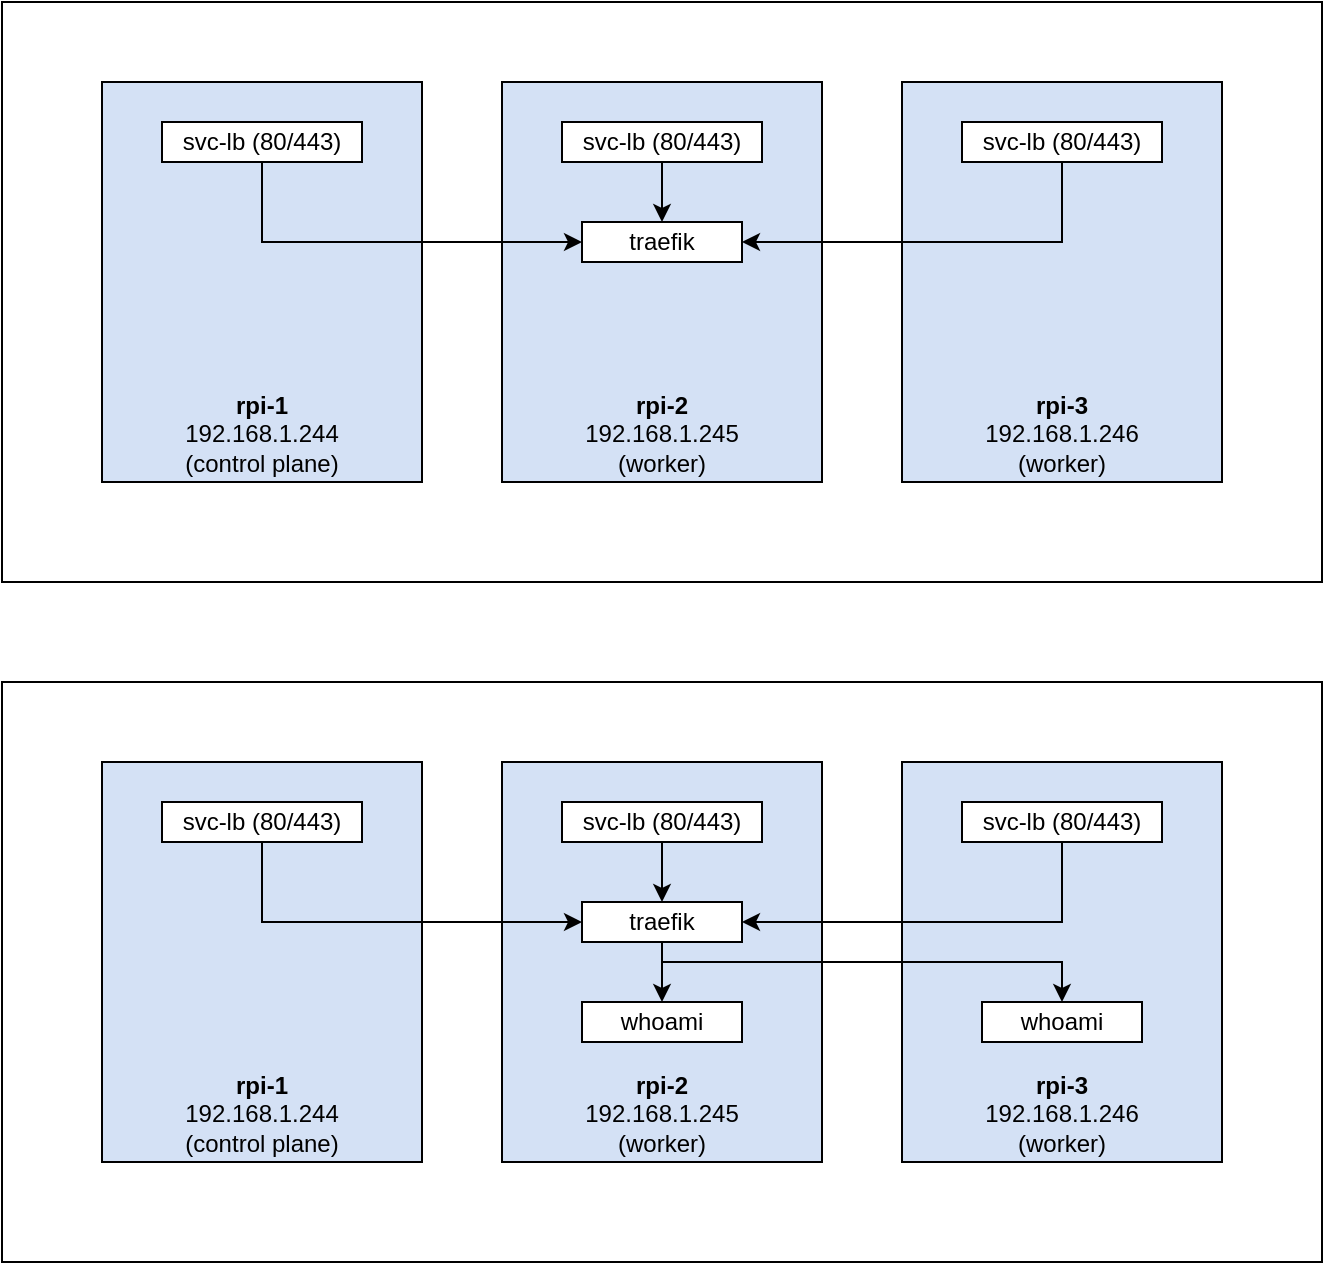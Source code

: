 <mxfile version="14.6.13" type="device" pages="5"><diagram id="PY2bVYYAiQNlMiUQ1aTb" name="Old"><mxGraphModel dx="946" dy="680" grid="1" gridSize="10" guides="1" tooltips="1" connect="1" arrows="1" fold="1" page="1" pageScale="1" pageWidth="850" pageHeight="1100" math="0" shadow="0"><root><mxCell id="0"/><mxCell id="1" parent="0"/><mxCell id="g8G8smOASq6U23NwEv4T-34" value="" style="rounded=0;whiteSpace=wrap;html=1;labelBackgroundColor=#FFFFFF;fillColor=#FFFFFF;" parent="1" vertex="1"><mxGeometry x="50" y="500" width="660" height="290" as="geometry"/></mxCell><mxCell id="g8G8smOASq6U23NwEv4T-33" value="" style="rounded=0;whiteSpace=wrap;html=1;labelBackgroundColor=#FFFFFF;fillColor=#FFFFFF;" parent="1" vertex="1"><mxGeometry x="50" y="160" width="660" height="290" as="geometry"/></mxCell><mxCell id="g8G8smOASq6U23NwEv4T-2" value="&lt;div&gt;&lt;b&gt;rpi-1&lt;/b&gt;&lt;/div&gt;&lt;div&gt;192.168.1.244&lt;/div&gt;&lt;div&gt;(control plane)&lt;br&gt;&lt;/div&gt;" style="rounded=0;whiteSpace=wrap;html=1;verticalAlign=bottom;fillColor=#D4E1F5;" parent="1" vertex="1"><mxGeometry x="100" y="200" width="160" height="200" as="geometry"/></mxCell><mxCell id="g8G8smOASq6U23NwEv4T-3" value="&lt;div&gt;&lt;b&gt;rpi-2&lt;/b&gt;&lt;/div&gt;&lt;div&gt;192.168.1.245&lt;/div&gt;&lt;div&gt;(worker)&lt;br&gt;&lt;/div&gt;" style="rounded=0;whiteSpace=wrap;html=1;verticalAlign=bottom;fillColor=#D4E1F5;" parent="1" vertex="1"><mxGeometry x="300" y="200" width="160" height="200" as="geometry"/></mxCell><mxCell id="g8G8smOASq6U23NwEv4T-4" value="&lt;div&gt;&lt;b&gt;rpi-3&lt;/b&gt;&lt;/div&gt;&lt;div&gt;192.168.1.246&lt;/div&gt;&lt;div&gt;(worker)&lt;br&gt;&lt;/div&gt;" style="rounded=0;whiteSpace=wrap;html=1;verticalAlign=bottom;fillColor=#D4E1F5;" parent="1" vertex="1"><mxGeometry x="500" y="200" width="160" height="200" as="geometry"/></mxCell><mxCell id="g8G8smOASq6U23NwEv4T-6" value="traefik" style="rounded=0;whiteSpace=wrap;html=1;labelBackgroundColor=#FFFFFF;fillColor=#FFFFFF;" parent="1" vertex="1"><mxGeometry x="340" y="270" width="80" height="20" as="geometry"/></mxCell><mxCell id="g8G8smOASq6U23NwEv4T-11" style="edgeStyle=orthogonalEdgeStyle;rounded=0;orthogonalLoop=1;jettySize=auto;html=1;exitX=0.5;exitY=1;exitDx=0;exitDy=0;entryX=0;entryY=0.5;entryDx=0;entryDy=0;" parent="1" source="g8G8smOASq6U23NwEv4T-7" target="g8G8smOASq6U23NwEv4T-6" edge="1"><mxGeometry relative="1" as="geometry"/></mxCell><mxCell id="g8G8smOASq6U23NwEv4T-7" value="svc-lb (80/443)" style="rounded=0;whiteSpace=wrap;html=1;labelBackgroundColor=#FFFFFF;fillColor=#FFFFFF;" parent="1" vertex="1"><mxGeometry x="130" y="220" width="100" height="20" as="geometry"/></mxCell><mxCell id="g8G8smOASq6U23NwEv4T-12" style="edgeStyle=orthogonalEdgeStyle;rounded=0;orthogonalLoop=1;jettySize=auto;html=1;exitX=0.5;exitY=1;exitDx=0;exitDy=0;" parent="1" source="g8G8smOASq6U23NwEv4T-8" target="g8G8smOASq6U23NwEv4T-6" edge="1"><mxGeometry relative="1" as="geometry"/></mxCell><mxCell id="g8G8smOASq6U23NwEv4T-8" value="svc-lb (80/443)" style="rounded=0;whiteSpace=wrap;html=1;labelBackgroundColor=#FFFFFF;fillColor=#FFFFFF;" parent="1" vertex="1"><mxGeometry x="330" y="220" width="100" height="20" as="geometry"/></mxCell><mxCell id="g8G8smOASq6U23NwEv4T-13" style="edgeStyle=orthogonalEdgeStyle;rounded=0;orthogonalLoop=1;jettySize=auto;html=1;exitX=0.5;exitY=1;exitDx=0;exitDy=0;entryX=1;entryY=0.5;entryDx=0;entryDy=0;" parent="1" source="g8G8smOASq6U23NwEv4T-9" target="g8G8smOASq6U23NwEv4T-6" edge="1"><mxGeometry relative="1" as="geometry"/></mxCell><mxCell id="g8G8smOASq6U23NwEv4T-9" value="svc-lb (80/443)" style="rounded=0;whiteSpace=wrap;html=1;labelBackgroundColor=#FFFFFF;fillColor=#FFFFFF;" parent="1" vertex="1"><mxGeometry x="530" y="220" width="100" height="20" as="geometry"/></mxCell><mxCell id="g8G8smOASq6U23NwEv4T-14" value="&lt;div&gt;&lt;b&gt;rpi-1&lt;/b&gt;&lt;/div&gt;&lt;div&gt;192.168.1.244&lt;/div&gt;&lt;div&gt;(control plane)&lt;br&gt;&lt;/div&gt;" style="rounded=0;whiteSpace=wrap;html=1;verticalAlign=bottom;fillColor=#D4E1F5;" parent="1" vertex="1"><mxGeometry x="100" y="540" width="160" height="200" as="geometry"/></mxCell><mxCell id="g8G8smOASq6U23NwEv4T-15" value="&lt;div&gt;&lt;b&gt;rpi-2&lt;/b&gt;&lt;/div&gt;&lt;div&gt;192.168.1.245&lt;/div&gt;&lt;div&gt;(worker)&lt;br&gt;&lt;/div&gt;" style="rounded=0;whiteSpace=wrap;html=1;verticalAlign=bottom;fillColor=#D4E1F5;" parent="1" vertex="1"><mxGeometry x="300" y="540" width="160" height="200" as="geometry"/></mxCell><mxCell id="g8G8smOASq6U23NwEv4T-16" value="&lt;div&gt;&lt;b&gt;rpi-3&lt;/b&gt;&lt;/div&gt;&lt;div&gt;192.168.1.246&lt;/div&gt;&lt;div&gt;(worker)&lt;br&gt;&lt;/div&gt;" style="rounded=0;whiteSpace=wrap;html=1;verticalAlign=bottom;fillColor=#D4E1F5;" parent="1" vertex="1"><mxGeometry x="500" y="540" width="160" height="200" as="geometry"/></mxCell><mxCell id="g8G8smOASq6U23NwEv4T-26" style="edgeStyle=orthogonalEdgeStyle;rounded=0;orthogonalLoop=1;jettySize=auto;html=1;exitX=0.5;exitY=1;exitDx=0;exitDy=0;entryX=0.5;entryY=0;entryDx=0;entryDy=0;" parent="1" source="g8G8smOASq6U23NwEv4T-17" target="g8G8smOASq6U23NwEv4T-24" edge="1"><mxGeometry relative="1" as="geometry"/></mxCell><mxCell id="g8G8smOASq6U23NwEv4T-27" style="edgeStyle=orthogonalEdgeStyle;rounded=0;orthogonalLoop=1;jettySize=auto;html=1;exitX=0.5;exitY=1;exitDx=0;exitDy=0;entryX=0.5;entryY=0;entryDx=0;entryDy=0;" parent="1" source="g8G8smOASq6U23NwEv4T-17" target="g8G8smOASq6U23NwEv4T-25" edge="1"><mxGeometry relative="1" as="geometry"><Array as="points"><mxPoint x="380" y="640"/><mxPoint x="580" y="640"/></Array></mxGeometry></mxCell><mxCell id="g8G8smOASq6U23NwEv4T-17" value="traefik" style="rounded=0;whiteSpace=wrap;html=1;labelBackgroundColor=#FFFFFF;fillColor=#FFFFFF;" parent="1" vertex="1"><mxGeometry x="340" y="610" width="80" height="20" as="geometry"/></mxCell><mxCell id="g8G8smOASq6U23NwEv4T-18" style="edgeStyle=orthogonalEdgeStyle;rounded=0;orthogonalLoop=1;jettySize=auto;html=1;exitX=0.5;exitY=1;exitDx=0;exitDy=0;entryX=0;entryY=0.5;entryDx=0;entryDy=0;" parent="1" source="g8G8smOASq6U23NwEv4T-19" target="g8G8smOASq6U23NwEv4T-17" edge="1"><mxGeometry relative="1" as="geometry"/></mxCell><mxCell id="g8G8smOASq6U23NwEv4T-19" value="svc-lb (80/443)" style="rounded=0;whiteSpace=wrap;html=1;labelBackgroundColor=#FFFFFF;fillColor=#FFFFFF;" parent="1" vertex="1"><mxGeometry x="130" y="560" width="100" height="20" as="geometry"/></mxCell><mxCell id="g8G8smOASq6U23NwEv4T-20" style="edgeStyle=orthogonalEdgeStyle;rounded=0;orthogonalLoop=1;jettySize=auto;html=1;exitX=0.5;exitY=1;exitDx=0;exitDy=0;" parent="1" source="g8G8smOASq6U23NwEv4T-21" target="g8G8smOASq6U23NwEv4T-17" edge="1"><mxGeometry relative="1" as="geometry"/></mxCell><mxCell id="g8G8smOASq6U23NwEv4T-21" value="svc-lb (80/443)" style="rounded=0;whiteSpace=wrap;html=1;labelBackgroundColor=#FFFFFF;fillColor=#FFFFFF;" parent="1" vertex="1"><mxGeometry x="330" y="560" width="100" height="20" as="geometry"/></mxCell><mxCell id="g8G8smOASq6U23NwEv4T-22" style="edgeStyle=orthogonalEdgeStyle;rounded=0;orthogonalLoop=1;jettySize=auto;html=1;exitX=0.5;exitY=1;exitDx=0;exitDy=0;entryX=1;entryY=0.5;entryDx=0;entryDy=0;" parent="1" source="g8G8smOASq6U23NwEv4T-23" target="g8G8smOASq6U23NwEv4T-17" edge="1"><mxGeometry relative="1" as="geometry"/></mxCell><mxCell id="g8G8smOASq6U23NwEv4T-23" value="svc-lb (80/443)" style="rounded=0;whiteSpace=wrap;html=1;labelBackgroundColor=#FFFFFF;fillColor=#FFFFFF;" parent="1" vertex="1"><mxGeometry x="530" y="560" width="100" height="20" as="geometry"/></mxCell><mxCell id="g8G8smOASq6U23NwEv4T-24" value="whoami" style="rounded=0;whiteSpace=wrap;html=1;labelBackgroundColor=#FFFFFF;fillColor=#FFFFFF;" parent="1" vertex="1"><mxGeometry x="340" y="660" width="80" height="20" as="geometry"/></mxCell><mxCell id="g8G8smOASq6U23NwEv4T-25" value="whoami" style="rounded=0;whiteSpace=wrap;html=1;labelBackgroundColor=#FFFFFF;fillColor=#FFFFFF;" parent="1" vertex="1"><mxGeometry x="540" y="660" width="80" height="20" as="geometry"/></mxCell></root></mxGraphModel></diagram><diagram id="a_xenmRsTfuxo9r_H1pF" name="Traefik Ingress"><mxGraphModel dx="946" dy="680" grid="1" gridSize="10" guides="1" tooltips="1" connect="1" arrows="1" fold="1" page="1" pageScale="1" pageWidth="850" pageHeight="1100" math="0" shadow="0"><root><mxCell id="p4uTNmD3aqGWITAMlu1p-0"/><mxCell id="p4uTNmD3aqGWITAMlu1p-1" parent="p4uTNmD3aqGWITAMlu1p-0"/><mxCell id="GghddtvfQnVghxJYnAN1-0" value="" style="rounded=0;whiteSpace=wrap;html=1;labelBackgroundColor=#FFFFFF;fillColor=#FFFFFF;verticalAlign=bottom;" parent="p4uTNmD3aqGWITAMlu1p-1" vertex="1"><mxGeometry width="850" height="760" as="geometry"/></mxCell><mxCell id="GghddtvfQnVghxJYnAN1-34" value="&lt;b&gt;&lt;font style=&quot;font-size: 14px&quot;&gt;k3s&lt;/font&gt;&lt;/b&gt;" style="rounded=0;whiteSpace=wrap;html=1;labelBackgroundColor=#FFFFFF;fillColor=#FFFFFF;verticalAlign=bottom;" parent="p4uTNmD3aqGWITAMlu1p-1" vertex="1"><mxGeometry x="90" y="180" width="650" height="490" as="geometry"/></mxCell><mxCell id="GghddtvfQnVghxJYnAN1-1" value="&lt;div&gt;&lt;b&gt;rpi-1&lt;/b&gt;&lt;/div&gt;&lt;div&gt;192.168.1.244&lt;/div&gt;&lt;div&gt;(control plane)&lt;br&gt;&lt;/div&gt;" style="rounded=0;whiteSpace=wrap;html=1;verticalAlign=bottom;fillColor=#D4E1F5;" parent="p4uTNmD3aqGWITAMlu1p-1" vertex="1"><mxGeometry x="120" y="210" width="170" height="420" as="geometry"/></mxCell><mxCell id="GghddtvfQnVghxJYnAN1-2" value="&lt;div&gt;&lt;b&gt;rpi-2&lt;/b&gt;&lt;/div&gt;&lt;div&gt;192.168.1.245&lt;/div&gt;&lt;div&gt;(worker)&lt;br&gt;&lt;/div&gt;" style="rounded=0;whiteSpace=wrap;html=1;verticalAlign=bottom;fillColor=#D4E1F5;" parent="p4uTNmD3aqGWITAMlu1p-1" vertex="1"><mxGeometry x="330" y="210" width="170" height="420" as="geometry"/></mxCell><mxCell id="GghddtvfQnVghxJYnAN1-3" value="&lt;div&gt;&lt;b&gt;rpi-3&lt;/b&gt;&lt;/div&gt;&lt;div&gt;192.168.1.246&lt;/div&gt;&lt;div&gt;(worker)&lt;br&gt;&lt;/div&gt;" style="rounded=0;whiteSpace=wrap;html=1;verticalAlign=bottom;fillColor=#D4E1F5;" parent="p4uTNmD3aqGWITAMlu1p-1" vertex="1"><mxGeometry x="540" y="210" width="170" height="420" as="geometry"/></mxCell><mxCell id="GghddtvfQnVghxJYnAN1-4" value="Traefik Pod&lt;i&gt;&lt;br&gt;(&lt;font style=&quot;font-size: 11px&quot;&gt;10.42.2.3)&lt;/font&gt;&lt;/i&gt;" style="rounded=0;whiteSpace=wrap;html=1;labelBackgroundColor=#FFFFFF;fillColor=#FFFFFF;verticalAlign=bottom;" parent="p4uTNmD3aqGWITAMlu1p-1" vertex="1"><mxGeometry x="350" y="460" width="130" height="110" as="geometry"/></mxCell><mxCell id="GghddtvfQnVghxJYnAN1-5" value="svc-lb&lt;i&gt;&lt;br&gt;&lt;font style=&quot;font-size: 11px&quot;&gt;(10.42.0.7)&lt;/font&gt;&lt;/i&gt;" style="rounded=0;whiteSpace=wrap;html=1;labelBackgroundColor=#FFFFFF;fillColor=#FFFFFF;verticalAlign=bottom;" parent="p4uTNmD3aqGWITAMlu1p-1" vertex="1"><mxGeometry x="140" y="230" width="130" height="90" as="geometry"/></mxCell><mxCell id="GghddtvfQnVghxJYnAN1-6" value="Traefik" style="rounded=0;whiteSpace=wrap;html=1;labelBackgroundColor=#EAFFE9;verticalAlign=bottom;fillColor=#EAFFE9;" parent="p4uTNmD3aqGWITAMlu1p-1" vertex="1"><mxGeometry x="362.5" y="495" width="105" height="35" as="geometry"/></mxCell><mxCell id="GghddtvfQnVghxJYnAN1-7" value="8000" style="rounded=0;whiteSpace=wrap;html=1;labelBackgroundColor=#FFFFFF;fillColor=#FFFFFF;" parent="p4uTNmD3aqGWITAMlu1p-1" vertex="1"><mxGeometry x="370" y="490" width="42.5" height="20" as="geometry"/></mxCell><mxCell id="GghddtvfQnVghxJYnAN1-8" value="8443" style="rounded=0;whiteSpace=wrap;html=1;labelBackgroundColor=#FFFFFF;fillColor=#FFFFFF;" parent="p4uTNmD3aqGWITAMlu1p-1" vertex="1"><mxGeometry x="417.5" y="490" width="42.5" height="20" as="geometry"/></mxCell><mxCell id="GghddtvfQnVghxJYnAN1-9" style="edgeStyle=orthogonalEdgeStyle;rounded=0;orthogonalLoop=1;jettySize=auto;html=1;exitX=0.5;exitY=1;exitDx=0;exitDy=0;entryX=0.5;entryY=0;entryDx=0;entryDy=0;" parent="p4uTNmD3aqGWITAMlu1p-1" source="GghddtvfQnVghxJYnAN1-10" target="GghddtvfQnVghxJYnAN1-7" edge="1"><mxGeometry relative="1" as="geometry"/></mxCell><mxCell id="GghddtvfQnVghxJYnAN1-10" value="30948" style="rounded=0;whiteSpace=wrap;html=1;labelBackgroundColor=#FFFFFF;fillColor=#FFFFFF;" parent="p4uTNmD3aqGWITAMlu1p-1" vertex="1"><mxGeometry x="360" y="450" width="50" height="20" as="geometry"/></mxCell><mxCell id="GghddtvfQnVghxJYnAN1-11" style="edgeStyle=orthogonalEdgeStyle;rounded=0;orthogonalLoop=1;jettySize=auto;html=1;exitX=0.5;exitY=1;exitDx=0;exitDy=0;entryX=0.5;entryY=0;entryDx=0;entryDy=0;" parent="p4uTNmD3aqGWITAMlu1p-1" source="GghddtvfQnVghxJYnAN1-12" target="GghddtvfQnVghxJYnAN1-8" edge="1"><mxGeometry relative="1" as="geometry"/></mxCell><mxCell id="GghddtvfQnVghxJYnAN1-12" value="32560" style="rounded=0;whiteSpace=wrap;html=1;labelBackgroundColor=#FFFFFF;fillColor=#FFFFFF;" parent="p4uTNmD3aqGWITAMlu1p-1" vertex="1"><mxGeometry x="420" y="450" width="50" height="20" as="geometry"/></mxCell><mxCell id="GghddtvfQnVghxJYnAN1-13" value="Traefik Service&lt;br&gt;&lt;i&gt;&lt;span style=&quot;font-size: 11px&quot;&gt;(&lt;/span&gt;&lt;font style=&quot;font-size: 10px&quot;&gt;10.43.132.134&lt;/font&gt;&lt;span style=&quot;font-size: 11px&quot;&gt;)&lt;/span&gt;&lt;/i&gt;" style="rounded=0;whiteSpace=wrap;html=1;labelBackgroundColor=#FFFFFF;fillColor=#FFFFFF;verticalAlign=bottom;" parent="p4uTNmD3aqGWITAMlu1p-1" vertex="1"><mxGeometry x="140" y="380" width="550" height="50" as="geometry"/></mxCell><mxCell id="GghddtvfQnVghxJYnAN1-14" style="edgeStyle=orthogonalEdgeStyle;rounded=0;orthogonalLoop=1;jettySize=auto;html=1;exitX=0.5;exitY=1;exitDx=0;exitDy=0;entryX=0.25;entryY=0;entryDx=0;entryDy=0;" parent="p4uTNmD3aqGWITAMlu1p-1" source="GghddtvfQnVghxJYnAN1-15" target="GghddtvfQnVghxJYnAN1-10" edge="1"><mxGeometry relative="1" as="geometry"/></mxCell><mxCell id="GghddtvfQnVghxJYnAN1-15" value="80" style="rounded=0;whiteSpace=wrap;html=1;labelBackgroundColor=#FFFFFF;fillColor=#FFFFFF;" parent="p4uTNmD3aqGWITAMlu1p-1" vertex="1"><mxGeometry x="340" y="370" width="40" height="20" as="geometry"/></mxCell><mxCell id="GghddtvfQnVghxJYnAN1-16" style="edgeStyle=orthogonalEdgeStyle;rounded=0;orthogonalLoop=1;jettySize=auto;html=1;exitX=0.5;exitY=1;exitDx=0;exitDy=0;entryX=0.75;entryY=0;entryDx=0;entryDy=0;" parent="p4uTNmD3aqGWITAMlu1p-1" source="GghddtvfQnVghxJYnAN1-17" target="GghddtvfQnVghxJYnAN1-12" edge="1"><mxGeometry relative="1" as="geometry"/></mxCell><mxCell id="GghddtvfQnVghxJYnAN1-17" value="443" style="rounded=0;whiteSpace=wrap;html=1;labelBackgroundColor=#FFFFFF;fillColor=#FFFFFF;" parent="p4uTNmD3aqGWITAMlu1p-1" vertex="1"><mxGeometry x="450" y="370" width="40" height="20" as="geometry"/></mxCell><mxCell id="GghddtvfQnVghxJYnAN1-18" value="svc-lb&lt;i&gt;&lt;br&gt;&lt;font style=&quot;font-size: 11px&quot;&gt;(10.42.2.2)&lt;/font&gt;&lt;/i&gt;" style="rounded=0;whiteSpace=wrap;html=1;labelBackgroundColor=#FFFFFF;fillColor=#FFFFFF;verticalAlign=bottom;" parent="p4uTNmD3aqGWITAMlu1p-1" vertex="1"><mxGeometry x="350" y="230" width="130" height="90" as="geometry"/></mxCell><mxCell id="GghddtvfQnVghxJYnAN1-19" value="svc-lb&lt;i&gt;&lt;br&gt;&lt;font style=&quot;font-size: 11px&quot;&gt;(10.42.1.2)&lt;/font&gt;&lt;/i&gt;" style="rounded=0;whiteSpace=wrap;html=1;labelBackgroundColor=#FFFFFF;fillColor=#FFFFFF;verticalAlign=bottom;" parent="p4uTNmD3aqGWITAMlu1p-1" vertex="1"><mxGeometry x="560" y="230" width="130" height="90" as="geometry"/></mxCell><mxCell id="GghddtvfQnVghxJYnAN1-20" value="&lt;font style=&quot;font-size: 12px&quot;&gt;klipper&lt;/font&gt;" style="rounded=0;whiteSpace=wrap;html=1;labelBackgroundColor=#EAFFE9;verticalAlign=bottom;fillColor=#EAFFE9;fontSize=10;" parent="p4uTNmD3aqGWITAMlu1p-1" vertex="1"><mxGeometry x="210" y="250" width="50" height="35" as="geometry"/></mxCell><mxCell id="GghddtvfQnVghxJYnAN1-21" style="edgeStyle=orthogonalEdgeStyle;rounded=0;orthogonalLoop=1;jettySize=auto;html=1;exitX=0.5;exitY=1;exitDx=0;exitDy=0;entryX=0.5;entryY=0;entryDx=0;entryDy=0;fontSize=10;" parent="p4uTNmD3aqGWITAMlu1p-1" source="GghddtvfQnVghxJYnAN1-22" target="GghddtvfQnVghxJYnAN1-17" edge="1"><mxGeometry relative="1" as="geometry"><Array as="points"><mxPoint x="235" y="330"/><mxPoint x="470" y="330"/></Array></mxGeometry></mxCell><mxCell id="GghddtvfQnVghxJYnAN1-22" value="443" style="rounded=0;whiteSpace=wrap;html=1;labelBackgroundColor=#FFFFFF;fillColor=#FFFFFF;" parent="p4uTNmD3aqGWITAMlu1p-1" vertex="1"><mxGeometry x="215" y="240" width="40" height="20" as="geometry"/></mxCell><mxCell id="GghddtvfQnVghxJYnAN1-23" value="&lt;span style=&quot;font-size: 12px&quot;&gt;klipper&lt;/span&gt;" style="rounded=0;whiteSpace=wrap;html=1;labelBackgroundColor=#EAFFE9;verticalAlign=bottom;fillColor=#EAFFE9;fontSize=10;" parent="p4uTNmD3aqGWITAMlu1p-1" vertex="1"><mxGeometry x="150" y="250" width="51.25" height="35" as="geometry"/></mxCell><mxCell id="GghddtvfQnVghxJYnAN1-24" style="edgeStyle=orthogonalEdgeStyle;rounded=0;orthogonalLoop=1;jettySize=auto;html=1;exitX=0.5;exitY=1;exitDx=0;exitDy=0;entryX=0.5;entryY=0;entryDx=0;entryDy=0;fontSize=10;" parent="p4uTNmD3aqGWITAMlu1p-1" source="GghddtvfQnVghxJYnAN1-25" target="GghddtvfQnVghxJYnAN1-15" edge="1"><mxGeometry relative="1" as="geometry"><Array as="points"><mxPoint x="176" y="350"/><mxPoint x="360" y="350"/></Array></mxGeometry></mxCell><mxCell id="GghddtvfQnVghxJYnAN1-25" value="80" style="rounded=0;whiteSpace=wrap;html=1;labelBackgroundColor=#FFFFFF;fillColor=#FFFFFF;" parent="p4uTNmD3aqGWITAMlu1p-1" vertex="1"><mxGeometry x="155.63" y="240" width="40" height="20" as="geometry"/></mxCell><mxCell id="GghddtvfQnVghxJYnAN1-26" value="&lt;font style=&quot;font-size: 12px&quot;&gt;klipper&lt;/font&gt;" style="rounded=0;whiteSpace=wrap;html=1;labelBackgroundColor=#EAFFE9;verticalAlign=bottom;fillColor=#EAFFE9;fontSize=10;" parent="p4uTNmD3aqGWITAMlu1p-1" vertex="1"><mxGeometry x="420" y="250" width="50" height="35" as="geometry"/></mxCell><mxCell id="GghddtvfQnVghxJYnAN1-27" value="443" style="rounded=0;whiteSpace=wrap;html=1;labelBackgroundColor=#FFFFFF;fillColor=#FFFFFF;" parent="p4uTNmD3aqGWITAMlu1p-1" vertex="1"><mxGeometry x="425" y="240" width="40" height="20" as="geometry"/></mxCell><mxCell id="GghddtvfQnVghxJYnAN1-28" value="&lt;font style=&quot;font-size: 12px&quot;&gt;klipper&lt;/font&gt;" style="rounded=0;whiteSpace=wrap;html=1;labelBackgroundColor=#EAFFE9;verticalAlign=bottom;fillColor=#EAFFE9;fontSize=10;" parent="p4uTNmD3aqGWITAMlu1p-1" vertex="1"><mxGeometry x="360" y="250" width="51.25" height="35" as="geometry"/></mxCell><mxCell id="GghddtvfQnVghxJYnAN1-29" value="80" style="rounded=0;whiteSpace=wrap;html=1;labelBackgroundColor=#FFFFFF;fillColor=#FFFFFF;" parent="p4uTNmD3aqGWITAMlu1p-1" vertex="1"><mxGeometry x="365.63" y="240" width="40" height="20" as="geometry"/></mxCell><mxCell id="GghddtvfQnVghxJYnAN1-30" value="&lt;font style=&quot;font-size: 12px&quot;&gt;klipper&lt;/font&gt;" style="rounded=0;whiteSpace=wrap;html=1;labelBackgroundColor=#EAFFE9;verticalAlign=bottom;fillColor=#EAFFE9;fontSize=10;" parent="p4uTNmD3aqGWITAMlu1p-1" vertex="1"><mxGeometry x="630" y="250" width="50" height="35" as="geometry"/></mxCell><mxCell id="GghddtvfQnVghxJYnAN1-31" value="443" style="rounded=0;whiteSpace=wrap;html=1;labelBackgroundColor=#FFFFFF;fillColor=#FFFFFF;" parent="p4uTNmD3aqGWITAMlu1p-1" vertex="1"><mxGeometry x="635" y="240" width="40" height="20" as="geometry"/></mxCell><mxCell id="GghddtvfQnVghxJYnAN1-32" value="&lt;font style=&quot;font-size: 12px&quot;&gt;klipper&lt;/font&gt;" style="rounded=0;whiteSpace=wrap;html=1;labelBackgroundColor=#EAFFE9;verticalAlign=bottom;fillColor=#EAFFE9;fontSize=10;" parent="p4uTNmD3aqGWITAMlu1p-1" vertex="1"><mxGeometry x="570" y="250" width="51.25" height="35" as="geometry"/></mxCell><mxCell id="GghddtvfQnVghxJYnAN1-33" value="80" style="rounded=0;whiteSpace=wrap;html=1;labelBackgroundColor=#FFFFFF;fillColor=#FFFFFF;" parent="p4uTNmD3aqGWITAMlu1p-1" vertex="1"><mxGeometry x="575.63" y="240" width="40" height="20" as="geometry"/></mxCell><mxCell id="GghddtvfQnVghxJYnAN1-36" style="edgeStyle=orthogonalEdgeStyle;rounded=0;orthogonalLoop=1;jettySize=auto;html=1;exitX=0.5;exitY=1;exitDx=0;exitDy=0;entryX=0.5;entryY=0;entryDx=0;entryDy=0;fontSize=10;" parent="p4uTNmD3aqGWITAMlu1p-1" source="GghddtvfQnVghxJYnAN1-35" target="GghddtvfQnVghxJYnAN1-25" edge="1"><mxGeometry relative="1" as="geometry"/></mxCell><mxCell id="GghddtvfQnVghxJYnAN1-35" value="&lt;b&gt;http&lt;/b&gt;://192.168.1.244&lt;br&gt;&lt;b&gt;Browser&lt;/b&gt;" style="rounded=0;whiteSpace=wrap;html=1;labelBackgroundColor=#FFFFFF;fillColor=#FFFFFF;verticalAlign=middle;" parent="p4uTNmD3aqGWITAMlu1p-1" vertex="1"><mxGeometry x="90" y="110" width="129" height="40" as="geometry"/></mxCell><mxCell id="GghddtvfQnVghxJYnAN1-47" style="edgeStyle=orthogonalEdgeStyle;rounded=0;orthogonalLoop=1;jettySize=auto;html=1;exitX=0.5;exitY=1;exitDx=0;exitDy=0;entryX=0.5;entryY=0;entryDx=0;entryDy=0;fontSize=10;" parent="p4uTNmD3aqGWITAMlu1p-1" source="GghddtvfQnVghxJYnAN1-46" target="GghddtvfQnVghxJYnAN1-22" edge="1"><mxGeometry relative="1" as="geometry"/></mxCell><mxCell id="GghddtvfQnVghxJYnAN1-46" value="&lt;b&gt;https&lt;/b&gt;://192.168.1.244&lt;br&gt;&lt;b&gt;Browser&lt;/b&gt;" style="rounded=0;whiteSpace=wrap;html=1;labelBackgroundColor=#FFFFFF;fillColor=#FFFFFF;verticalAlign=middle;" parent="p4uTNmD3aqGWITAMlu1p-1" vertex="1"><mxGeometry x="233.5" y="110" width="129" height="40" as="geometry"/></mxCell></root></mxGraphModel></diagram><diagram name="whoami" id="blx6_3tpn-fG7mEJKQQz"><mxGraphModel dx="946" dy="680" grid="1" gridSize="10" guides="1" tooltips="1" connect="1" arrows="1" fold="1" page="1" pageScale="1" pageWidth="850" pageHeight="1100" math="0" shadow="0"><root><mxCell id="CcQ7S7MPPshRPsCiKFkg-0"/><mxCell id="CcQ7S7MPPshRPsCiKFkg-1" parent="CcQ7S7MPPshRPsCiKFkg-0"/><mxCell id="CcQ7S7MPPshRPsCiKFkg-2" value="" style="rounded=0;whiteSpace=wrap;html=1;labelBackgroundColor=#FFFFFF;fillColor=#FFFFFF;verticalAlign=bottom;" parent="CcQ7S7MPPshRPsCiKFkg-1" vertex="1"><mxGeometry x="20" width="810" height="930" as="geometry"/></mxCell><mxCell id="CcQ7S7MPPshRPsCiKFkg-3" value="&lt;b&gt;&lt;font style=&quot;font-size: 14px&quot;&gt;k3s&lt;/font&gt;&lt;/b&gt;" style="rounded=0;whiteSpace=wrap;html=1;labelBackgroundColor=#FFFFFF;fillColor=#FFFFFF;verticalAlign=bottom;" parent="CcQ7S7MPPshRPsCiKFkg-1" vertex="1"><mxGeometry x="90" y="180" width="650" height="700" as="geometry"/></mxCell><mxCell id="CcQ7S7MPPshRPsCiKFkg-4" value="&lt;div&gt;&lt;b&gt;rpi-1&lt;/b&gt;&lt;/div&gt;&lt;div&gt;192.168.1.244&lt;/div&gt;&lt;div&gt;(control plane)&lt;br&gt;&lt;/div&gt;" style="rounded=0;whiteSpace=wrap;html=1;verticalAlign=bottom;fillColor=#D4E1F5;" parent="CcQ7S7MPPshRPsCiKFkg-1" vertex="1"><mxGeometry x="120" y="210" width="170" height="640" as="geometry"/></mxCell><mxCell id="CcQ7S7MPPshRPsCiKFkg-5" value="&lt;div&gt;&lt;b&gt;rpi-2&lt;/b&gt;&lt;/div&gt;&lt;div&gt;192.168.1.245&lt;/div&gt;&lt;div&gt;(worker)&lt;br&gt;&lt;/div&gt;" style="rounded=0;whiteSpace=wrap;html=1;verticalAlign=bottom;fillColor=#D4E1F5;" parent="CcQ7S7MPPshRPsCiKFkg-1" vertex="1"><mxGeometry x="330" y="210" width="170" height="640" as="geometry"/></mxCell><mxCell id="CcQ7S7MPPshRPsCiKFkg-6" value="&lt;div&gt;&lt;b&gt;rpi-3&lt;/b&gt;&lt;/div&gt;&lt;div&gt;192.168.1.246&lt;/div&gt;&lt;div&gt;(worker)&lt;br&gt;&lt;/div&gt;" style="rounded=0;whiteSpace=wrap;html=1;verticalAlign=bottom;fillColor=#D4E1F5;" parent="CcQ7S7MPPshRPsCiKFkg-1" vertex="1"><mxGeometry x="540" y="210" width="170" height="640" as="geometry"/></mxCell><mxCell id="CcQ7S7MPPshRPsCiKFkg-7" value="Traefik Pod&lt;i&gt;&lt;br&gt;(&lt;font style=&quot;font-size: 11px&quot;&gt;10.42.2.3)&lt;/font&gt;&lt;/i&gt;" style="rounded=0;whiteSpace=wrap;html=1;labelBackgroundColor=#FFFFFF;fillColor=#FFFFFF;verticalAlign=bottom;" parent="CcQ7S7MPPshRPsCiKFkg-1" vertex="1"><mxGeometry x="350" y="460" width="130" height="110" as="geometry"/></mxCell><mxCell id="CcQ7S7MPPshRPsCiKFkg-8" value="svc-lb&lt;i&gt;&lt;br&gt;&lt;font style=&quot;font-size: 11px&quot;&gt;(10.42.0.7)&lt;/font&gt;&lt;/i&gt;" style="rounded=0;whiteSpace=wrap;html=1;labelBackgroundColor=#FFFFFF;fillColor=#FFFFFF;verticalAlign=bottom;" parent="CcQ7S7MPPshRPsCiKFkg-1" vertex="1"><mxGeometry x="140" y="230" width="130" height="90" as="geometry"/></mxCell><mxCell id="CcQ7S7MPPshRPsCiKFkg-9" value="Traefik" style="rounded=0;whiteSpace=wrap;html=1;labelBackgroundColor=#EAFFE9;verticalAlign=bottom;fillColor=#EAFFE9;" parent="CcQ7S7MPPshRPsCiKFkg-1" vertex="1"><mxGeometry x="362.5" y="495" width="105" height="35" as="geometry"/></mxCell><mxCell id="CcQ7S7MPPshRPsCiKFkg-10" value="8000" style="rounded=0;whiteSpace=wrap;html=1;labelBackgroundColor=#FFFFFF;fillColor=#FFFFFF;" parent="CcQ7S7MPPshRPsCiKFkg-1" vertex="1"><mxGeometry x="370" y="490" width="42.5" height="20" as="geometry"/></mxCell><mxCell id="CcQ7S7MPPshRPsCiKFkg-11" value="8443" style="rounded=0;whiteSpace=wrap;html=1;labelBackgroundColor=#FFFFFF;fillColor=#FFFFFF;" parent="CcQ7S7MPPshRPsCiKFkg-1" vertex="1"><mxGeometry x="417.5" y="490" width="42.5" height="20" as="geometry"/></mxCell><mxCell id="CcQ7S7MPPshRPsCiKFkg-12" style="edgeStyle=orthogonalEdgeStyle;rounded=0;orthogonalLoop=1;jettySize=auto;html=1;exitX=0.5;exitY=1;exitDx=0;exitDy=0;entryX=0.5;entryY=0;entryDx=0;entryDy=0;" parent="CcQ7S7MPPshRPsCiKFkg-1" source="CcQ7S7MPPshRPsCiKFkg-13" target="CcQ7S7MPPshRPsCiKFkg-10" edge="1"><mxGeometry relative="1" as="geometry"/></mxCell><mxCell id="CcQ7S7MPPshRPsCiKFkg-13" value="30948" style="rounded=0;whiteSpace=wrap;html=1;labelBackgroundColor=#FFFFFF;fillColor=#FFFFFF;" parent="CcQ7S7MPPshRPsCiKFkg-1" vertex="1"><mxGeometry x="360" y="450" width="50" height="20" as="geometry"/></mxCell><mxCell id="CcQ7S7MPPshRPsCiKFkg-14" style="edgeStyle=orthogonalEdgeStyle;rounded=0;orthogonalLoop=1;jettySize=auto;html=1;exitX=0.5;exitY=1;exitDx=0;exitDy=0;entryX=0.5;entryY=0;entryDx=0;entryDy=0;" parent="CcQ7S7MPPshRPsCiKFkg-1" source="CcQ7S7MPPshRPsCiKFkg-15" target="CcQ7S7MPPshRPsCiKFkg-11" edge="1"><mxGeometry relative="1" as="geometry"/></mxCell><mxCell id="CcQ7S7MPPshRPsCiKFkg-15" value="32560" style="rounded=0;whiteSpace=wrap;html=1;labelBackgroundColor=#FFFFFF;fillColor=#FFFFFF;" parent="CcQ7S7MPPshRPsCiKFkg-1" vertex="1"><mxGeometry x="420" y="450" width="50" height="20" as="geometry"/></mxCell><mxCell id="CcQ7S7MPPshRPsCiKFkg-16" value="Traefik Service&lt;br&gt;&lt;i&gt;&lt;span style=&quot;font-size: 11px&quot;&gt;(&lt;/span&gt;&lt;font style=&quot;font-size: 10px&quot;&gt;10.43.132.134&lt;/font&gt;&lt;span style=&quot;font-size: 11px&quot;&gt;)&lt;/span&gt;&lt;/i&gt;" style="rounded=0;whiteSpace=wrap;html=1;labelBackgroundColor=#FFFFFF;fillColor=#FFFFFF;verticalAlign=bottom;" parent="CcQ7S7MPPshRPsCiKFkg-1" vertex="1"><mxGeometry x="140" y="380" width="550" height="50" as="geometry"/></mxCell><mxCell id="CcQ7S7MPPshRPsCiKFkg-17" style="edgeStyle=orthogonalEdgeStyle;rounded=0;orthogonalLoop=1;jettySize=auto;html=1;exitX=0.5;exitY=1;exitDx=0;exitDy=0;entryX=0.25;entryY=0;entryDx=0;entryDy=0;" parent="CcQ7S7MPPshRPsCiKFkg-1" source="CcQ7S7MPPshRPsCiKFkg-18" target="CcQ7S7MPPshRPsCiKFkg-13" edge="1"><mxGeometry relative="1" as="geometry"/></mxCell><mxCell id="CcQ7S7MPPshRPsCiKFkg-18" value="80" style="rounded=0;whiteSpace=wrap;html=1;labelBackgroundColor=#FFFFFF;fillColor=#FFFFFF;" parent="CcQ7S7MPPshRPsCiKFkg-1" vertex="1"><mxGeometry x="340" y="370" width="40" height="20" as="geometry"/></mxCell><mxCell id="CcQ7S7MPPshRPsCiKFkg-19" style="edgeStyle=orthogonalEdgeStyle;rounded=0;orthogonalLoop=1;jettySize=auto;html=1;exitX=0.5;exitY=1;exitDx=0;exitDy=0;entryX=0.75;entryY=0;entryDx=0;entryDy=0;" parent="CcQ7S7MPPshRPsCiKFkg-1" source="CcQ7S7MPPshRPsCiKFkg-20" target="CcQ7S7MPPshRPsCiKFkg-15" edge="1"><mxGeometry relative="1" as="geometry"/></mxCell><mxCell id="CcQ7S7MPPshRPsCiKFkg-20" value="443" style="rounded=0;whiteSpace=wrap;html=1;labelBackgroundColor=#FFFFFF;fillColor=#FFFFFF;" parent="CcQ7S7MPPshRPsCiKFkg-1" vertex="1"><mxGeometry x="450" y="370" width="40" height="20" as="geometry"/></mxCell><mxCell id="CcQ7S7MPPshRPsCiKFkg-21" value="svc-lb&lt;i&gt;&lt;br&gt;&lt;font style=&quot;font-size: 11px&quot;&gt;(10.42.2.2)&lt;/font&gt;&lt;/i&gt;" style="rounded=0;whiteSpace=wrap;html=1;labelBackgroundColor=#FFFFFF;fillColor=#FFFFFF;verticalAlign=bottom;" parent="CcQ7S7MPPshRPsCiKFkg-1" vertex="1"><mxGeometry x="350" y="230" width="130" height="90" as="geometry"/></mxCell><mxCell id="CcQ7S7MPPshRPsCiKFkg-22" value="svc-lb&lt;i&gt;&lt;br&gt;&lt;font style=&quot;font-size: 11px&quot;&gt;(10.42.1.2)&lt;/font&gt;&lt;/i&gt;" style="rounded=0;whiteSpace=wrap;html=1;labelBackgroundColor=#FFFFFF;fillColor=#FFFFFF;verticalAlign=bottom;" parent="CcQ7S7MPPshRPsCiKFkg-1" vertex="1"><mxGeometry x="560" y="230" width="130" height="90" as="geometry"/></mxCell><mxCell id="CcQ7S7MPPshRPsCiKFkg-23" value="&lt;font style=&quot;font-size: 12px&quot;&gt;klipper&lt;/font&gt;" style="rounded=0;whiteSpace=wrap;html=1;labelBackgroundColor=#EAFFE9;verticalAlign=bottom;fillColor=#EAFFE9;fontSize=10;" parent="CcQ7S7MPPshRPsCiKFkg-1" vertex="1"><mxGeometry x="210" y="250" width="50" height="35" as="geometry"/></mxCell><mxCell id="CcQ7S7MPPshRPsCiKFkg-24" style="edgeStyle=orthogonalEdgeStyle;rounded=0;orthogonalLoop=1;jettySize=auto;html=1;exitX=0.5;exitY=1;exitDx=0;exitDy=0;entryX=0.5;entryY=0;entryDx=0;entryDy=0;fontSize=10;" parent="CcQ7S7MPPshRPsCiKFkg-1" source="CcQ7S7MPPshRPsCiKFkg-25" target="CcQ7S7MPPshRPsCiKFkg-20" edge="1"><mxGeometry relative="1" as="geometry"><Array as="points"><mxPoint x="235" y="330"/><mxPoint x="470" y="330"/></Array></mxGeometry></mxCell><mxCell id="CcQ7S7MPPshRPsCiKFkg-25" value="443" style="rounded=0;whiteSpace=wrap;html=1;labelBackgroundColor=#FFFFFF;fillColor=#FFFFFF;" parent="CcQ7S7MPPshRPsCiKFkg-1" vertex="1"><mxGeometry x="215" y="240" width="40" height="20" as="geometry"/></mxCell><mxCell id="CcQ7S7MPPshRPsCiKFkg-26" value="&lt;span style=&quot;font-size: 12px&quot;&gt;klipper&lt;/span&gt;" style="rounded=0;whiteSpace=wrap;html=1;labelBackgroundColor=#EAFFE9;verticalAlign=bottom;fillColor=#EAFFE9;fontSize=10;" parent="CcQ7S7MPPshRPsCiKFkg-1" vertex="1"><mxGeometry x="150" y="250" width="51.25" height="35" as="geometry"/></mxCell><mxCell id="CcQ7S7MPPshRPsCiKFkg-27" style="edgeStyle=orthogonalEdgeStyle;rounded=0;orthogonalLoop=1;jettySize=auto;html=1;exitX=0.5;exitY=1;exitDx=0;exitDy=0;entryX=0.5;entryY=0;entryDx=0;entryDy=0;fontSize=10;" parent="CcQ7S7MPPshRPsCiKFkg-1" source="CcQ7S7MPPshRPsCiKFkg-28" target="CcQ7S7MPPshRPsCiKFkg-18" edge="1"><mxGeometry relative="1" as="geometry"><Array as="points"><mxPoint x="176" y="350"/><mxPoint x="360" y="350"/></Array></mxGeometry></mxCell><mxCell id="CcQ7S7MPPshRPsCiKFkg-28" value="80" style="rounded=0;whiteSpace=wrap;html=1;labelBackgroundColor=#FFFFFF;fillColor=#FFFFFF;" parent="CcQ7S7MPPshRPsCiKFkg-1" vertex="1"><mxGeometry x="155.63" y="240" width="40" height="20" as="geometry"/></mxCell><mxCell id="CcQ7S7MPPshRPsCiKFkg-29" value="&lt;font style=&quot;font-size: 12px&quot;&gt;klipper&lt;/font&gt;" style="rounded=0;whiteSpace=wrap;html=1;labelBackgroundColor=#EAFFE9;verticalAlign=bottom;fillColor=#EAFFE9;fontSize=10;" parent="CcQ7S7MPPshRPsCiKFkg-1" vertex="1"><mxGeometry x="420" y="250" width="50" height="35" as="geometry"/></mxCell><mxCell id="CcQ7S7MPPshRPsCiKFkg-30" value="443" style="rounded=0;whiteSpace=wrap;html=1;labelBackgroundColor=#FFFFFF;fillColor=#FFFFFF;" parent="CcQ7S7MPPshRPsCiKFkg-1" vertex="1"><mxGeometry x="425" y="240" width="40" height="20" as="geometry"/></mxCell><mxCell id="CcQ7S7MPPshRPsCiKFkg-31" value="&lt;font style=&quot;font-size: 12px&quot;&gt;klipper&lt;/font&gt;" style="rounded=0;whiteSpace=wrap;html=1;labelBackgroundColor=#EAFFE9;verticalAlign=bottom;fillColor=#EAFFE9;fontSize=10;" parent="CcQ7S7MPPshRPsCiKFkg-1" vertex="1"><mxGeometry x="360" y="250" width="51.25" height="35" as="geometry"/></mxCell><mxCell id="CcQ7S7MPPshRPsCiKFkg-32" value="80" style="rounded=0;whiteSpace=wrap;html=1;labelBackgroundColor=#FFFFFF;fillColor=#FFFFFF;" parent="CcQ7S7MPPshRPsCiKFkg-1" vertex="1"><mxGeometry x="365.63" y="240" width="40" height="20" as="geometry"/></mxCell><mxCell id="CcQ7S7MPPshRPsCiKFkg-33" value="&lt;font style=&quot;font-size: 12px&quot;&gt;klipper&lt;/font&gt;" style="rounded=0;whiteSpace=wrap;html=1;labelBackgroundColor=#EAFFE9;verticalAlign=bottom;fillColor=#EAFFE9;fontSize=10;" parent="CcQ7S7MPPshRPsCiKFkg-1" vertex="1"><mxGeometry x="630" y="250" width="50" height="35" as="geometry"/></mxCell><mxCell id="CcQ7S7MPPshRPsCiKFkg-34" value="443" style="rounded=0;whiteSpace=wrap;html=1;labelBackgroundColor=#FFFFFF;fillColor=#FFFFFF;" parent="CcQ7S7MPPshRPsCiKFkg-1" vertex="1"><mxGeometry x="635" y="240" width="40" height="20" as="geometry"/></mxCell><mxCell id="CcQ7S7MPPshRPsCiKFkg-35" value="&lt;font style=&quot;font-size: 12px&quot;&gt;klipper&lt;/font&gt;" style="rounded=0;whiteSpace=wrap;html=1;labelBackgroundColor=#EAFFE9;verticalAlign=bottom;fillColor=#EAFFE9;fontSize=10;" parent="CcQ7S7MPPshRPsCiKFkg-1" vertex="1"><mxGeometry x="570" y="250" width="51.25" height="35" as="geometry"/></mxCell><mxCell id="CcQ7S7MPPshRPsCiKFkg-36" value="80" style="rounded=0;whiteSpace=wrap;html=1;labelBackgroundColor=#FFFFFF;fillColor=#FFFFFF;" parent="CcQ7S7MPPshRPsCiKFkg-1" vertex="1"><mxGeometry x="575.63" y="240" width="40" height="20" as="geometry"/></mxCell><mxCell id="CcQ7S7MPPshRPsCiKFkg-37" style="edgeStyle=orthogonalEdgeStyle;rounded=0;orthogonalLoop=1;jettySize=auto;html=1;exitX=0.5;exitY=1;exitDx=0;exitDy=0;entryX=0.5;entryY=0;entryDx=0;entryDy=0;fontSize=10;" parent="CcQ7S7MPPshRPsCiKFkg-1" source="CcQ7S7MPPshRPsCiKFkg-38" target="CcQ7S7MPPshRPsCiKFkg-28" edge="1"><mxGeometry relative="1" as="geometry"/></mxCell><mxCell id="CcQ7S7MPPshRPsCiKFkg-38" value="&lt;font style=&quot;font-size: 13px&quot;&gt;&lt;b&gt;http&lt;/b&gt;://192.168.1.244/bar&lt;/font&gt;&lt;br&gt;&lt;b&gt;Browser&lt;/b&gt;" style="rounded=0;whiteSpace=wrap;html=1;labelBackgroundColor=#FFFFFF;fillColor=#FFFFFF;verticalAlign=middle;" parent="CcQ7S7MPPshRPsCiKFkg-1" vertex="1"><mxGeometry x="125" y="110" width="160" height="40" as="geometry"/></mxCell><mxCell id="CcQ7S7MPPshRPsCiKFkg-41" value="whoami Service&lt;br&gt;&lt;i&gt;&lt;span style=&quot;font-size: 11px&quot;&gt;(&lt;/span&gt;&lt;font style=&quot;font-size: 10px&quot;&gt;10.43.38.73&lt;/font&gt;&lt;span style=&quot;font-size: 11px&quot;&gt;)&lt;/span&gt;&lt;/i&gt;" style="rounded=0;whiteSpace=wrap;html=1;labelBackgroundColor=#FFFFFF;fillColor=#FFFFFF;verticalAlign=bottom;" parent="CcQ7S7MPPshRPsCiKFkg-1" vertex="1"><mxGeometry x="140" y="610" width="550" height="50" as="geometry"/></mxCell><mxCell id="CcQ7S7MPPshRPsCiKFkg-42" value="80" style="rounded=0;whiteSpace=wrap;html=1;labelBackgroundColor=#FFFFFF;fillColor=#FFFFFF;" parent="CcQ7S7MPPshRPsCiKFkg-1" vertex="1"><mxGeometry x="395" y="600" width="40" height="20" as="geometry"/></mxCell><mxCell id="CcQ7S7MPPshRPsCiKFkg-43" value="whoami Pod&lt;i&gt;&lt;br&gt;(&lt;font style=&quot;font-size: 11px&quot;&gt;10.42.2.5)&lt;/font&gt;&lt;/i&gt;" style="rounded=0;whiteSpace=wrap;html=1;labelBackgroundColor=#FFFFFF;fillColor=#FFFFFF;verticalAlign=bottom;" parent="CcQ7S7MPPshRPsCiKFkg-1" vertex="1"><mxGeometry x="350" y="700" width="130" height="90" as="geometry"/></mxCell><mxCell id="CcQ7S7MPPshRPsCiKFkg-44" value="whoami" style="rounded=0;whiteSpace=wrap;html=1;labelBackgroundColor=#EAFFE9;verticalAlign=bottom;fillColor=#EAFFE9;" parent="CcQ7S7MPPshRPsCiKFkg-1" vertex="1"><mxGeometry x="362.5" y="715" width="105" height="35" as="geometry"/></mxCell><mxCell id="CcQ7S7MPPshRPsCiKFkg-45" value="80" style="rounded=0;whiteSpace=wrap;html=1;labelBackgroundColor=#FFFFFF;fillColor=#FFFFFF;" parent="CcQ7S7MPPshRPsCiKFkg-1" vertex="1"><mxGeometry x="393.75" y="710" width="42.5" height="20" as="geometry"/></mxCell><mxCell id="CcQ7S7MPPshRPsCiKFkg-46" value="whoami Pod&lt;i&gt;&lt;br&gt;(&lt;font style=&quot;font-size: 11px&quot;&gt;10.42.1.4)&lt;/font&gt;&lt;/i&gt;" style="rounded=0;whiteSpace=wrap;html=1;labelBackgroundColor=#FFFFFF;fillColor=#FFFFFF;verticalAlign=bottom;" parent="CcQ7S7MPPshRPsCiKFkg-1" vertex="1"><mxGeometry x="560" y="700" width="130" height="90" as="geometry"/></mxCell><mxCell id="CcQ7S7MPPshRPsCiKFkg-47" value="whoami" style="rounded=0;whiteSpace=wrap;html=1;labelBackgroundColor=#EAFFE9;verticalAlign=bottom;fillColor=#EAFFE9;" parent="CcQ7S7MPPshRPsCiKFkg-1" vertex="1"><mxGeometry x="572.5" y="715" width="105" height="35" as="geometry"/></mxCell><mxCell id="CcQ7S7MPPshRPsCiKFkg-48" value="80" style="rounded=0;whiteSpace=wrap;html=1;labelBackgroundColor=#FFFFFF;fillColor=#FFFFFF;" parent="CcQ7S7MPPshRPsCiKFkg-1" vertex="1"><mxGeometry x="603.75" y="710" width="42.5" height="20" as="geometry"/></mxCell><mxCell id="CcQ7S7MPPshRPsCiKFkg-49" style="edgeStyle=orthogonalEdgeStyle;rounded=0;orthogonalLoop=1;jettySize=auto;html=1;exitX=0.5;exitY=1;exitDx=0;exitDy=0;entryX=0.5;entryY=0;entryDx=0;entryDy=0;fontSize=10;" parent="CcQ7S7MPPshRPsCiKFkg-1" source="CcQ7S7MPPshRPsCiKFkg-42" target="CcQ7S7MPPshRPsCiKFkg-45" edge="1"><mxGeometry relative="1" as="geometry"/></mxCell><mxCell id="CcQ7S7MPPshRPsCiKFkg-50" style="edgeStyle=orthogonalEdgeStyle;rounded=0;orthogonalLoop=1;jettySize=auto;html=1;exitX=0.5;exitY=1;exitDx=0;exitDy=0;entryX=0.5;entryY=0;entryDx=0;entryDy=0;fontSize=10;" parent="CcQ7S7MPPshRPsCiKFkg-1" source="CcQ7S7MPPshRPsCiKFkg-42" target="CcQ7S7MPPshRPsCiKFkg-48" edge="1"><mxGeometry relative="1" as="geometry"><Array as="points"><mxPoint x="415" y="680"/><mxPoint x="625" y="680"/></Array></mxGeometry></mxCell><mxCell id="CcQ7S7MPPshRPsCiKFkg-51" style="edgeStyle=orthogonalEdgeStyle;rounded=0;orthogonalLoop=1;jettySize=auto;html=1;exitX=0;exitY=0.5;exitDx=0;exitDy=0;entryX=0.5;entryY=0;entryDx=0;entryDy=0;fontSize=10;" parent="CcQ7S7MPPshRPsCiKFkg-1" source="CcQ7S7MPPshRPsCiKFkg-10" target="CcQ7S7MPPshRPsCiKFkg-42" edge="1"><mxGeometry relative="1" as="geometry"><Array as="points"><mxPoint x="310" y="500"/><mxPoint x="310" y="580"/><mxPoint x="415" y="580"/></Array></mxGeometry></mxCell><mxCell id="CcQ7S7MPPshRPsCiKFkg-53" value="&lt;font size=&quot;1&quot;&gt;&lt;i style=&quot;font-size: 14px&quot;&gt;/bar&lt;/i&gt;&lt;/font&gt;" style="text;html=1;strokeColor=none;fillColor=none;align=center;verticalAlign=middle;whiteSpace=wrap;rounded=0;labelBackgroundColor=none;fontSize=14;" parent="CcQ7S7MPPshRPsCiKFkg-1" vertex="1"><mxGeometry x="340" y="580" width="40" height="20" as="geometry"/></mxCell></root></mxGraphModel></diagram><diagram id="mLn--fkpAFtN6YqCdzLf" name="Jenkins-Registry"><mxGraphModel dx="946" dy="680" grid="1" gridSize="10" guides="1" tooltips="1" connect="1" arrows="1" fold="1" page="1" pageScale="1" pageWidth="850" pageHeight="1100" math="0" shadow="0"><root><mxCell id="NR3DHga6fPikYLyKDE8B-0"/><mxCell id="NR3DHga6fPikYLyKDE8B-1" parent="NR3DHga6fPikYLyKDE8B-0"/><mxCell id="soVs-lCwEd2sTl_Ccgh6-0" value="" style="rounded=0;whiteSpace=wrap;html=1;labelBackgroundColor=#FFFFFF;fillColor=#FFFFFF;verticalAlign=bottom;" parent="NR3DHga6fPikYLyKDE8B-1" vertex="1"><mxGeometry x="20" width="800" height="760" as="geometry"/></mxCell><mxCell id="soVs-lCwEd2sTl_Ccgh6-1" value="" style="rounded=0;whiteSpace=wrap;html=1;labelBackgroundColor=#FFFFFF;fillColor=#FFFFFF;verticalAlign=bottom;" parent="NR3DHga6fPikYLyKDE8B-1" vertex="1"><mxGeometry x="90" y="300" width="650" height="360" as="geometry"/></mxCell><mxCell id="soVs-lCwEd2sTl_Ccgh6-2" value="&lt;div&gt;&lt;b&gt;rpi-1&lt;/b&gt;&lt;/div&gt;&lt;div&gt;192.168.1.244&lt;/div&gt;&lt;div&gt;(control plane)&lt;br&gt;&lt;/div&gt;" style="rounded=0;whiteSpace=wrap;html=1;verticalAlign=bottom;fillColor=#D4E1F5;" parent="NR3DHga6fPikYLyKDE8B-1" vertex="1"><mxGeometry x="120" y="320" width="170" height="310" as="geometry"/></mxCell><mxCell id="soVs-lCwEd2sTl_Ccgh6-3" value="&lt;div&gt;&lt;b&gt;rpi-2&lt;/b&gt;&lt;/div&gt;&lt;div&gt;192.168.1.245&lt;/div&gt;&lt;div&gt;(worker)&lt;br&gt;&lt;/div&gt;" style="rounded=0;whiteSpace=wrap;html=1;verticalAlign=bottom;fillColor=#D4E1F5;" parent="NR3DHga6fPikYLyKDE8B-1" vertex="1"><mxGeometry x="330" y="320" width="170" height="310" as="geometry"/></mxCell><mxCell id="soVs-lCwEd2sTl_Ccgh6-4" value="&lt;div&gt;&lt;b&gt;rpi-3&lt;/b&gt;&lt;/div&gt;&lt;div&gt;192.168.1.246&lt;/div&gt;&lt;div&gt;(worker)&lt;br&gt;&lt;/div&gt;" style="rounded=0;whiteSpace=wrap;html=1;verticalAlign=bottom;fillColor=#D4E1F5;" parent="NR3DHga6fPikYLyKDE8B-1" vertex="1"><mxGeometry x="540" y="320" width="170" height="310" as="geometry"/></mxCell><mxCell id="soVs-lCwEd2sTl_Ccgh6-5" value="Jenkins Pod&lt;i&gt;&lt;br&gt;&lt;/i&gt;" style="rounded=0;whiteSpace=wrap;html=1;labelBackgroundColor=#FFFFFF;fillColor=#FFFFFF;verticalAlign=top;" parent="NR3DHga6fPikYLyKDE8B-1" vertex="1"><mxGeometry x="140" y="340" width="130" height="80" as="geometry"/></mxCell><mxCell id="soVs-lCwEd2sTl_Ccgh6-7" value="Jenkins" style="rounded=0;whiteSpace=wrap;html=1;labelBackgroundColor=#EAFFE9;verticalAlign=middle;fillColor=#EAFFE9;" parent="NR3DHga6fPikYLyKDE8B-1" vertex="1"><mxGeometry x="152.5" y="370" width="105" height="35" as="geometry"/></mxCell><mxCell id="soVs-lCwEd2sTl_Ccgh6-39" value="Jenkins Worker Pod&lt;i&gt;&lt;br&gt;&lt;/i&gt;" style="rounded=0;whiteSpace=wrap;html=1;labelBackgroundColor=#FFFFFF;fillColor=#FFFFFF;verticalAlign=top;" parent="NR3DHga6fPikYLyKDE8B-1" vertex="1"><mxGeometry x="140" y="432.5" width="130" height="80" as="geometry"/></mxCell><mxCell id="soVs-lCwEd2sTl_Ccgh6-40" value="Jenkins Worker" style="rounded=0;whiteSpace=wrap;html=1;labelBackgroundColor=#EAFFE9;verticalAlign=middle;fillColor=#EAFFE9;" parent="NR3DHga6fPikYLyKDE8B-1" vertex="1"><mxGeometry x="152.5" y="460" width="105" height="35" as="geometry"/></mxCell><mxCell id="soVs-lCwEd2sTl_Ccgh6-41" value="Registry Pod&lt;i&gt;&lt;br&gt;&lt;/i&gt;" style="rounded=0;whiteSpace=wrap;html=1;labelBackgroundColor=#FFFFFF;fillColor=#FFFFFF;verticalAlign=top;" parent="NR3DHga6fPikYLyKDE8B-1" vertex="1"><mxGeometry x="350" y="432.5" width="130" height="80" as="geometry"/></mxCell><mxCell id="soVs-lCwEd2sTl_Ccgh6-42" value="Registry" style="rounded=0;whiteSpace=wrap;html=1;labelBackgroundColor=#EAFFE9;verticalAlign=middle;fillColor=#EAFFE9;" parent="NR3DHga6fPikYLyKDE8B-1" vertex="1"><mxGeometry x="362.5" y="460" width="105" height="35" as="geometry"/></mxCell><mxCell id="soVs-lCwEd2sTl_Ccgh6-43" value="containerd&lt;i&gt;&lt;br&gt;&lt;/i&gt;" style="rounded=0;whiteSpace=wrap;html=1;labelBackgroundColor=#FFFFFF;fillColor=#FFFFFF;verticalAlign=bottom;" parent="NR3DHga6fPikYLyKDE8B-1" vertex="1"><mxGeometry x="350" y="550" width="130" height="22.5" as="geometry"/></mxCell><mxCell id="soVs-lCwEd2sTl_Ccgh6-44" value="containerd&lt;i&gt;&lt;br&gt;&lt;/i&gt;" style="rounded=0;whiteSpace=wrap;html=1;labelBackgroundColor=#FFFFFF;fillColor=#FFFFFF;verticalAlign=bottom;" parent="NR3DHga6fPikYLyKDE8B-1" vertex="1"><mxGeometry x="560" y="550" width="130" height="22.5" as="geometry"/></mxCell><mxCell id="soVs-lCwEd2sTl_Ccgh6-45" value="containerd&lt;i&gt;&lt;br&gt;&lt;/i&gt;" style="rounded=0;whiteSpace=wrap;html=1;labelBackgroundColor=#FFFFFF;fillColor=#FFFFFF;verticalAlign=bottom;" parent="NR3DHga6fPikYLyKDE8B-1" vertex="1"><mxGeometry x="140" y="550" width="130" height="22.5" as="geometry"/></mxCell><mxCell id="Hp2MvWBytxMaclSQPXQY-0" style="edgeStyle=orthogonalEdgeStyle;rounded=0;orthogonalLoop=1;jettySize=auto;html=1;exitX=0.5;exitY=0;exitDx=0;exitDy=0;entryX=0.5;entryY=1;entryDx=0;entryDy=0;" parent="NR3DHga6fPikYLyKDE8B-1" source="soVs-lCwEd2sTl_Ccgh6-43" target="soVs-lCwEd2sTl_Ccgh6-42" edge="1"><mxGeometry relative="1" as="geometry"><mxPoint x="470" y="390" as="sourcePoint"/><mxPoint x="457.5" y="450" as="targetPoint"/></mxGeometry></mxCell><mxCell id="Hp2MvWBytxMaclSQPXQY-1" style="edgeStyle=orthogonalEdgeStyle;rounded=0;orthogonalLoop=1;jettySize=auto;html=1;exitX=0.5;exitY=0;exitDx=0;exitDy=0;entryX=0.367;entryY=1;entryDx=0;entryDy=0;entryPerimeter=0;" parent="NR3DHga6fPikYLyKDE8B-1" source="soVs-lCwEd2sTl_Ccgh6-45" target="soVs-lCwEd2sTl_Ccgh6-42" edge="1"><mxGeometry relative="1" as="geometry"><mxPoint x="425" y="560" as="sourcePoint"/><mxPoint x="400" y="500" as="targetPoint"/><Array as="points"><mxPoint x="205" y="530"/><mxPoint x="400" y="530"/></Array></mxGeometry></mxCell><mxCell id="Hp2MvWBytxMaclSQPXQY-2" style="edgeStyle=orthogonalEdgeStyle;rounded=0;orthogonalLoop=1;jettySize=auto;html=1;exitX=0.5;exitY=0;exitDx=0;exitDy=0;entryX=0.69;entryY=1.029;entryDx=0;entryDy=0;entryPerimeter=0;" parent="NR3DHga6fPikYLyKDE8B-1" source="soVs-lCwEd2sTl_Ccgh6-44" target="soVs-lCwEd2sTl_Ccgh6-42" edge="1"><mxGeometry relative="1" as="geometry"><mxPoint x="215" y="560" as="sourcePoint"/><mxPoint x="411.035" y="505" as="targetPoint"/><Array as="points"><mxPoint x="625" y="530"/><mxPoint x="435" y="530"/></Array></mxGeometry></mxCell><mxCell id="Hp2MvWBytxMaclSQPXQY-5" style="edgeStyle=orthogonalEdgeStyle;rounded=0;orthogonalLoop=1;jettySize=auto;html=1;exitX=0;exitY=0.5;exitDx=0;exitDy=0;entryX=0;entryY=0.5;entryDx=0;entryDy=0;" parent="NR3DHga6fPikYLyKDE8B-1" source="soVs-lCwEd2sTl_Ccgh6-7" target="soVs-lCwEd2sTl_Ccgh6-40" edge="1"><mxGeometry relative="1" as="geometry"><Array as="points"><mxPoint x="130" y="388"/><mxPoint x="130" y="478"/></Array></mxGeometry></mxCell><mxCell id="Hp2MvWBytxMaclSQPXQY-7" style="edgeStyle=orthogonalEdgeStyle;rounded=0;orthogonalLoop=1;jettySize=auto;html=1;exitX=1;exitY=0.5;exitDx=0;exitDy=0;entryX=0;entryY=0.5;entryDx=0;entryDy=0;" parent="NR3DHga6fPikYLyKDE8B-1" source="soVs-lCwEd2sTl_Ccgh6-40" target="soVs-lCwEd2sTl_Ccgh6-42" edge="1"><mxGeometry relative="1" as="geometry"/></mxCell></root></mxGraphModel></diagram><diagram id="pczcs_jsJBHNS01nVPHv" name="Jenkins-Registry-2"><mxGraphModel dx="946" dy="680" grid="1" gridSize="10" guides="1" tooltips="1" connect="1" arrows="1" fold="1" page="1" pageScale="1" pageWidth="850" pageHeight="1100" math="0" shadow="0"><root><mxCell id="_5C3nTtIz_6nT21XzJWF-0"/><mxCell id="_5C3nTtIz_6nT21XzJWF-1" parent="_5C3nTtIz_6nT21XzJWF-0"/><mxCell id="d5QHz6ajnQfZu9F2zPrZ-0" value="" style="rounded=0;whiteSpace=wrap;html=1;labelBackgroundColor=#FFFFFF;fillColor=#FFFFFF;verticalAlign=bottom;" vertex="1" parent="_5C3nTtIz_6nT21XzJWF-1"><mxGeometry x="20" width="800" height="760" as="geometry"/></mxCell><mxCell id="d5QHz6ajnQfZu9F2zPrZ-1" value="" style="rounded=0;whiteSpace=wrap;html=1;labelBackgroundColor=#FFFFFF;fillColor=#FFFFFF;verticalAlign=bottom;" vertex="1" parent="_5C3nTtIz_6nT21XzJWF-1"><mxGeometry x="90" y="300" width="650" height="360" as="geometry"/></mxCell><mxCell id="d5QHz6ajnQfZu9F2zPrZ-2" value="&lt;div&gt;&lt;b&gt;rpi-1&lt;/b&gt;&lt;/div&gt;&lt;div&gt;192.168.1.244&lt;/div&gt;&lt;div&gt;(control plane)&lt;br&gt;&lt;/div&gt;" style="rounded=0;whiteSpace=wrap;html=1;verticalAlign=top;fillColor=#D4E1F5;" vertex="1" parent="_5C3nTtIz_6nT21XzJWF-1"><mxGeometry x="120" y="320" width="170" height="310" as="geometry"/></mxCell><mxCell id="d5QHz6ajnQfZu9F2zPrZ-3" value="&lt;div&gt;&lt;b&gt;rpi-2&lt;/b&gt;&lt;/div&gt;&lt;div&gt;192.168.1.245&lt;/div&gt;&lt;div&gt;(worker)&lt;br&gt;&lt;/div&gt;" style="rounded=0;whiteSpace=wrap;html=1;verticalAlign=top;fillColor=#D4E1F5;" vertex="1" parent="_5C3nTtIz_6nT21XzJWF-1"><mxGeometry x="330" y="320" width="170" height="310" as="geometry"/></mxCell><mxCell id="d5QHz6ajnQfZu9F2zPrZ-4" value="&lt;div&gt;&lt;b&gt;rpi-3&lt;/b&gt;&lt;/div&gt;&lt;div&gt;192.168.1.246&lt;/div&gt;&lt;div&gt;(worker)&lt;br&gt;&lt;/div&gt;" style="rounded=0;whiteSpace=wrap;html=1;verticalAlign=top;fillColor=#D4E1F5;" vertex="1" parent="_5C3nTtIz_6nT21XzJWF-1"><mxGeometry x="540" y="320" width="170" height="310" as="geometry"/></mxCell><mxCell id="d5QHz6ajnQfZu9F2zPrZ-5" value="Jenkins Pod&lt;i&gt;&lt;br&gt;&lt;/i&gt;" style="rounded=0;whiteSpace=wrap;html=1;labelBackgroundColor=#FFFFFF;fillColor=#FFFFFF;verticalAlign=top;" vertex="1" parent="_5C3nTtIz_6nT21XzJWF-1"><mxGeometry x="140" y="440" width="130" height="80" as="geometry"/></mxCell><mxCell id="d5QHz6ajnQfZu9F2zPrZ-6" value="Jenkins" style="rounded=0;whiteSpace=wrap;html=1;labelBackgroundColor=#EAFFE9;verticalAlign=middle;fillColor=#EAFFE9;" vertex="1" parent="_5C3nTtIz_6nT21XzJWF-1"><mxGeometry x="152.5" y="470" width="105" height="35" as="geometry"/></mxCell><mxCell id="d5QHz6ajnQfZu9F2zPrZ-7" value="Jenkins Worker Pod&lt;i&gt;&lt;br&gt;&lt;/i&gt;" style="rounded=0;whiteSpace=wrap;html=1;labelBackgroundColor=#FFFFFF;fillColor=#FFFFFF;verticalAlign=top;" vertex="1" parent="_5C3nTtIz_6nT21XzJWF-1"><mxGeometry x="140" y="532.5" width="130" height="80" as="geometry"/></mxCell><mxCell id="d5QHz6ajnQfZu9F2zPrZ-8" value="Jenkins Worker" style="rounded=0;whiteSpace=wrap;html=1;labelBackgroundColor=#EAFFE9;verticalAlign=middle;fillColor=#EAFFE9;" vertex="1" parent="_5C3nTtIz_6nT21XzJWF-1"><mxGeometry x="152.5" y="560" width="105" height="35" as="geometry"/></mxCell><mxCell id="d5QHz6ajnQfZu9F2zPrZ-9" value="Registry Pod&lt;i&gt;&lt;br&gt;&lt;/i&gt;" style="rounded=0;whiteSpace=wrap;html=1;labelBackgroundColor=#FFFFFF;fillColor=#FFFFFF;verticalAlign=top;" vertex="1" parent="_5C3nTtIz_6nT21XzJWF-1"><mxGeometry x="350" y="435" width="130" height="80" as="geometry"/></mxCell><mxCell id="d5QHz6ajnQfZu9F2zPrZ-10" value="Registry" style="rounded=0;whiteSpace=wrap;html=1;labelBackgroundColor=#EAFFE9;verticalAlign=middle;fillColor=#EAFFE9;" vertex="1" parent="_5C3nTtIz_6nT21XzJWF-1"><mxGeometry x="362.5" y="462.5" width="105" height="35" as="geometry"/></mxCell><mxCell id="d5QHz6ajnQfZu9F2zPrZ-19" style="edgeStyle=orthogonalEdgeStyle;rounded=0;orthogonalLoop=1;jettySize=auto;html=1;exitX=0.5;exitY=1;exitDx=0;exitDy=0;" edge="1" parent="_5C3nTtIz_6nT21XzJWF-1" source="d5QHz6ajnQfZu9F2zPrZ-11" target="d5QHz6ajnQfZu9F2zPrZ-10"><mxGeometry relative="1" as="geometry"/></mxCell><mxCell id="d5QHz6ajnQfZu9F2zPrZ-11" value="containerd&lt;i&gt;&lt;br&gt;&lt;/i&gt;" style="rounded=0;whiteSpace=wrap;html=1;labelBackgroundColor=#FFFFFF;fillColor=#FFFFFF;verticalAlign=bottom;" vertex="1" parent="_5C3nTtIz_6nT21XzJWF-1"><mxGeometry x="350" y="380" width="130" height="22.5" as="geometry"/></mxCell><mxCell id="d5QHz6ajnQfZu9F2zPrZ-12" value="containerd&lt;i&gt;&lt;br&gt;&lt;/i&gt;" style="rounded=0;whiteSpace=wrap;html=1;labelBackgroundColor=#FFFFFF;fillColor=#FFFFFF;verticalAlign=bottom;" vertex="1" parent="_5C3nTtIz_6nT21XzJWF-1"><mxGeometry x="560" y="380" width="130" height="22.5" as="geometry"/></mxCell><mxCell id="d5QHz6ajnQfZu9F2zPrZ-13" value="containerd&lt;i&gt;&lt;br&gt;&lt;/i&gt;" style="rounded=0;whiteSpace=wrap;html=1;labelBackgroundColor=#FFFFFF;fillColor=#FFFFFF;verticalAlign=bottom;" vertex="1" parent="_5C3nTtIz_6nT21XzJWF-1"><mxGeometry x="140" y="380" width="130" height="22.5" as="geometry"/></mxCell><mxCell id="d5QHz6ajnQfZu9F2zPrZ-15" style="edgeStyle=orthogonalEdgeStyle;rounded=0;orthogonalLoop=1;jettySize=auto;html=1;exitX=0.5;exitY=1;exitDx=0;exitDy=0;" edge="1" parent="_5C3nTtIz_6nT21XzJWF-1" source="d5QHz6ajnQfZu9F2zPrZ-13" target="d5QHz6ajnQfZu9F2zPrZ-10"><mxGeometry relative="1" as="geometry"><mxPoint x="205" y="420" as="sourcePoint"/><mxPoint x="400" y="500" as="targetPoint"/><Array as="points"><mxPoint x="205" y="420"/><mxPoint x="370" y="420"/></Array></mxGeometry></mxCell><mxCell id="d5QHz6ajnQfZu9F2zPrZ-16" style="edgeStyle=orthogonalEdgeStyle;rounded=0;orthogonalLoop=1;jettySize=auto;html=1;" edge="1" parent="_5C3nTtIz_6nT21XzJWF-1"><mxGeometry relative="1" as="geometry"><mxPoint x="625" y="403" as="sourcePoint"/><mxPoint x="460" y="463" as="targetPoint"/><Array as="points"><mxPoint x="625" y="403"/><mxPoint x="625" y="420"/><mxPoint x="460" y="420"/></Array></mxGeometry></mxCell><mxCell id="d5QHz6ajnQfZu9F2zPrZ-17" style="edgeStyle=orthogonalEdgeStyle;rounded=0;orthogonalLoop=1;jettySize=auto;html=1;exitX=0;exitY=0.5;exitDx=0;exitDy=0;entryX=0;entryY=0.5;entryDx=0;entryDy=0;" edge="1" parent="_5C3nTtIz_6nT21XzJWF-1" source="d5QHz6ajnQfZu9F2zPrZ-6" target="d5QHz6ajnQfZu9F2zPrZ-8"><mxGeometry relative="1" as="geometry"><Array as="points"><mxPoint x="130" y="488"/><mxPoint x="130" y="578"/></Array></mxGeometry></mxCell><mxCell id="d5QHz6ajnQfZu9F2zPrZ-18" style="edgeStyle=orthogonalEdgeStyle;rounded=0;orthogonalLoop=1;jettySize=auto;html=1;exitX=1;exitY=0.5;exitDx=0;exitDy=0;entryX=0;entryY=0.5;entryDx=0;entryDy=0;" edge="1" parent="_5C3nTtIz_6nT21XzJWF-1" source="d5QHz6ajnQfZu9F2zPrZ-8" target="d5QHz6ajnQfZu9F2zPrZ-10"><mxGeometry relative="1" as="geometry"/></mxCell><mxCell id="d5QHz6ajnQfZu9F2zPrZ-21" value="Example App Pod&lt;i&gt;&lt;br&gt;&lt;/i&gt;" style="rounded=0;whiteSpace=wrap;html=1;labelBackgroundColor=#FFFFFF;fillColor=#FFFFFF;verticalAlign=top;" vertex="1" parent="_5C3nTtIz_6nT21XzJWF-1"><mxGeometry x="560" y="435" width="130" height="80" as="geometry"/></mxCell><mxCell id="d5QHz6ajnQfZu9F2zPrZ-22" value="Example App" style="rounded=0;whiteSpace=wrap;html=1;labelBackgroundColor=#EAFFE9;verticalAlign=middle;fillColor=#EAFFE9;" vertex="1" parent="_5C3nTtIz_6nT21XzJWF-1"><mxGeometry x="572.5" y="462.5" width="105" height="35" as="geometry"/></mxCell><mxCell id="d5QHz6ajnQfZu9F2zPrZ-25" style="edgeStyle=orthogonalEdgeStyle;rounded=0;orthogonalLoop=1;jettySize=auto;html=1;exitX=0.75;exitY=1;exitDx=0;exitDy=0;entryX=1;entryY=0.5;entryDx=0;entryDy=0;" edge="1" parent="_5C3nTtIz_6nT21XzJWF-1" source="d5QHz6ajnQfZu9F2zPrZ-12" target="d5QHz6ajnQfZu9F2zPrZ-22"><mxGeometry relative="1" as="geometry"><Array as="points"><mxPoint x="658" y="420"/><mxPoint x="700" y="420"/><mxPoint x="700" y="480"/></Array></mxGeometry></mxCell></root></mxGraphModel></diagram></mxfile>